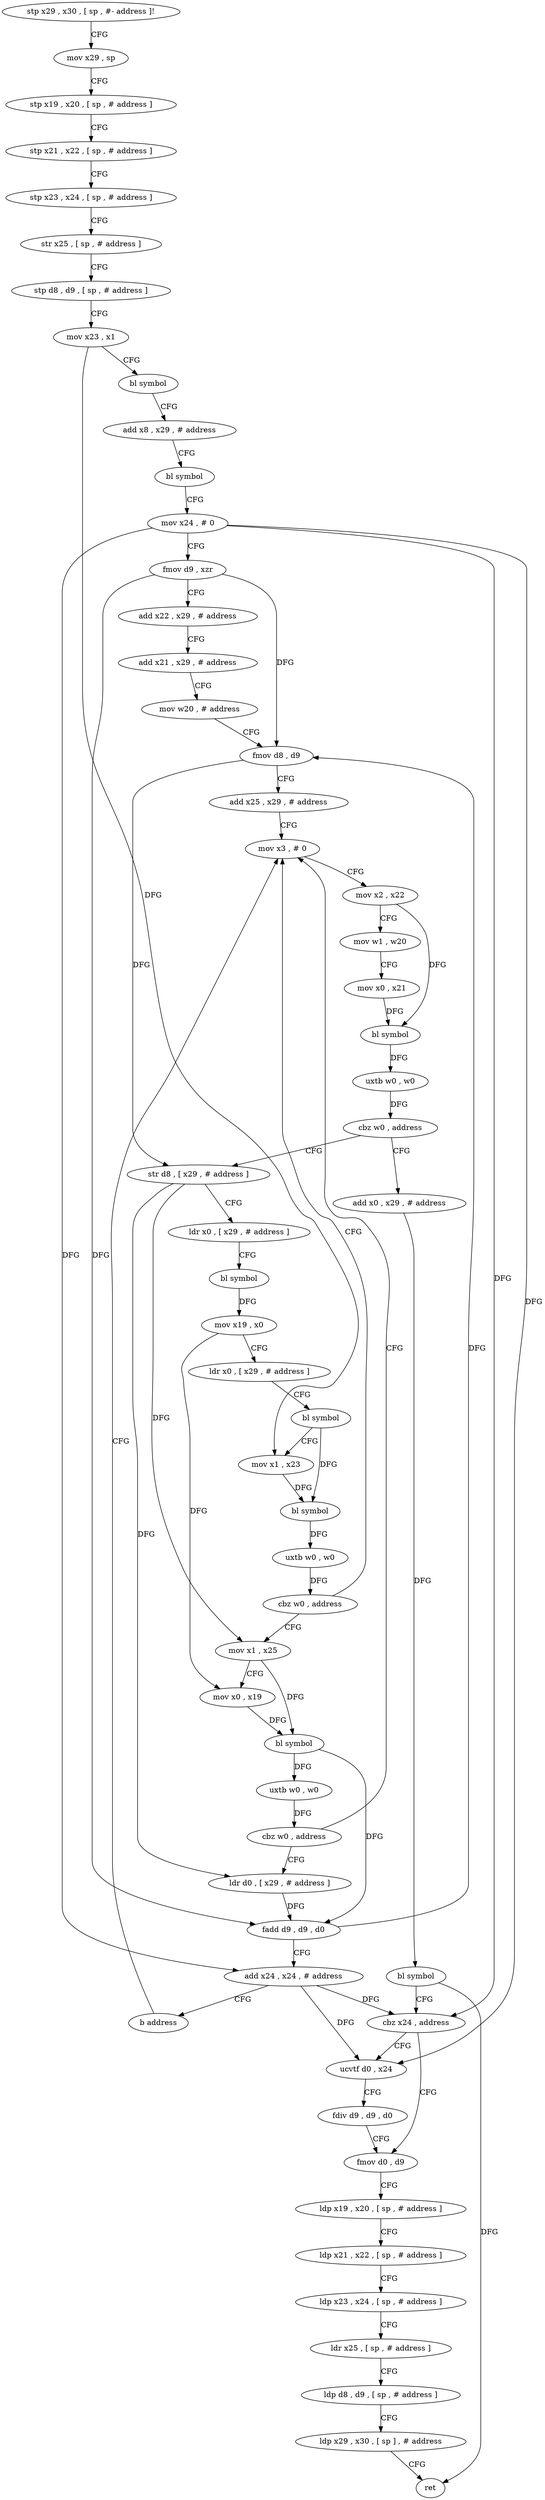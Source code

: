 digraph "func" {
"150664" [label = "stp x29 , x30 , [ sp , #- address ]!" ]
"150668" [label = "mov x29 , sp" ]
"150672" [label = "stp x19 , x20 , [ sp , # address ]" ]
"150676" [label = "stp x21 , x22 , [ sp , # address ]" ]
"150680" [label = "stp x23 , x24 , [ sp , # address ]" ]
"150684" [label = "str x25 , [ sp , # address ]" ]
"150688" [label = "stp d8 , d9 , [ sp , # address ]" ]
"150692" [label = "mov x23 , x1" ]
"150696" [label = "bl symbol" ]
"150700" [label = "add x8 , x29 , # address" ]
"150704" [label = "bl symbol" ]
"150708" [label = "mov x24 , # 0" ]
"150712" [label = "fmov d9 , xzr" ]
"150716" [label = "add x22 , x29 , # address" ]
"150720" [label = "add x21 , x29 , # address" ]
"150724" [label = "mov w20 , # address" ]
"150728" [label = "fmov d8 , d9" ]
"150732" [label = "add x25 , x29 , # address" ]
"150736" [label = "mov x3 , # 0" ]
"150840" [label = "add x0 , x29 , # address" ]
"150844" [label = "bl symbol" ]
"150848" [label = "cbz x24 , address" ]
"150860" [label = "fmov d0 , d9" ]
"150852" [label = "ucvtf d0 , x24" ]
"150764" [label = "str d8 , [ x29 , # address ]" ]
"150768" [label = "ldr x0 , [ x29 , # address ]" ]
"150772" [label = "bl symbol" ]
"150776" [label = "mov x19 , x0" ]
"150780" [label = "ldr x0 , [ x29 , # address ]" ]
"150784" [label = "bl symbol" ]
"150788" [label = "mov x1 , x23" ]
"150792" [label = "bl symbol" ]
"150796" [label = "uxtb w0 , w0" ]
"150800" [label = "cbz w0 , address" ]
"150804" [label = "mov x1 , x25" ]
"150864" [label = "ldp x19 , x20 , [ sp , # address ]" ]
"150868" [label = "ldp x21 , x22 , [ sp , # address ]" ]
"150872" [label = "ldp x23 , x24 , [ sp , # address ]" ]
"150876" [label = "ldr x25 , [ sp , # address ]" ]
"150880" [label = "ldp d8 , d9 , [ sp , # address ]" ]
"150884" [label = "ldp x29 , x30 , [ sp ] , # address" ]
"150888" [label = "ret" ]
"150856" [label = "fdiv d9 , d9 , d0" ]
"150740" [label = "mov x2 , x22" ]
"150744" [label = "mov w1 , w20" ]
"150748" [label = "mov x0 , x21" ]
"150752" [label = "bl symbol" ]
"150756" [label = "uxtb w0 , w0" ]
"150760" [label = "cbz w0 , address" ]
"150808" [label = "mov x0 , x19" ]
"150812" [label = "bl symbol" ]
"150816" [label = "uxtb w0 , w0" ]
"150820" [label = "cbz w0 , address" ]
"150824" [label = "ldr d0 , [ x29 , # address ]" ]
"150828" [label = "fadd d9 , d9 , d0" ]
"150832" [label = "add x24 , x24 , # address" ]
"150836" [label = "b address" ]
"150664" -> "150668" [ label = "CFG" ]
"150668" -> "150672" [ label = "CFG" ]
"150672" -> "150676" [ label = "CFG" ]
"150676" -> "150680" [ label = "CFG" ]
"150680" -> "150684" [ label = "CFG" ]
"150684" -> "150688" [ label = "CFG" ]
"150688" -> "150692" [ label = "CFG" ]
"150692" -> "150696" [ label = "CFG" ]
"150692" -> "150788" [ label = "DFG" ]
"150696" -> "150700" [ label = "CFG" ]
"150700" -> "150704" [ label = "CFG" ]
"150704" -> "150708" [ label = "CFG" ]
"150708" -> "150712" [ label = "CFG" ]
"150708" -> "150848" [ label = "DFG" ]
"150708" -> "150852" [ label = "DFG" ]
"150708" -> "150832" [ label = "DFG" ]
"150712" -> "150716" [ label = "CFG" ]
"150712" -> "150728" [ label = "DFG" ]
"150712" -> "150828" [ label = "DFG" ]
"150716" -> "150720" [ label = "CFG" ]
"150720" -> "150724" [ label = "CFG" ]
"150724" -> "150728" [ label = "CFG" ]
"150728" -> "150732" [ label = "CFG" ]
"150728" -> "150764" [ label = "DFG" ]
"150732" -> "150736" [ label = "CFG" ]
"150736" -> "150740" [ label = "CFG" ]
"150840" -> "150844" [ label = "DFG" ]
"150844" -> "150848" [ label = "CFG" ]
"150844" -> "150888" [ label = "DFG" ]
"150848" -> "150860" [ label = "CFG" ]
"150848" -> "150852" [ label = "CFG" ]
"150860" -> "150864" [ label = "CFG" ]
"150852" -> "150856" [ label = "CFG" ]
"150764" -> "150768" [ label = "CFG" ]
"150764" -> "150824" [ label = "DFG" ]
"150764" -> "150804" [ label = "DFG" ]
"150768" -> "150772" [ label = "CFG" ]
"150772" -> "150776" [ label = "DFG" ]
"150776" -> "150780" [ label = "CFG" ]
"150776" -> "150808" [ label = "DFG" ]
"150780" -> "150784" [ label = "CFG" ]
"150784" -> "150788" [ label = "CFG" ]
"150784" -> "150792" [ label = "DFG" ]
"150788" -> "150792" [ label = "DFG" ]
"150792" -> "150796" [ label = "DFG" ]
"150796" -> "150800" [ label = "DFG" ]
"150800" -> "150736" [ label = "CFG" ]
"150800" -> "150804" [ label = "CFG" ]
"150804" -> "150808" [ label = "CFG" ]
"150804" -> "150812" [ label = "DFG" ]
"150864" -> "150868" [ label = "CFG" ]
"150868" -> "150872" [ label = "CFG" ]
"150872" -> "150876" [ label = "CFG" ]
"150876" -> "150880" [ label = "CFG" ]
"150880" -> "150884" [ label = "CFG" ]
"150884" -> "150888" [ label = "CFG" ]
"150856" -> "150860" [ label = "CFG" ]
"150740" -> "150744" [ label = "CFG" ]
"150740" -> "150752" [ label = "DFG" ]
"150744" -> "150748" [ label = "CFG" ]
"150748" -> "150752" [ label = "DFG" ]
"150752" -> "150756" [ label = "DFG" ]
"150756" -> "150760" [ label = "DFG" ]
"150760" -> "150840" [ label = "CFG" ]
"150760" -> "150764" [ label = "CFG" ]
"150808" -> "150812" [ label = "DFG" ]
"150812" -> "150816" [ label = "DFG" ]
"150812" -> "150828" [ label = "DFG" ]
"150816" -> "150820" [ label = "DFG" ]
"150820" -> "150736" [ label = "CFG" ]
"150820" -> "150824" [ label = "CFG" ]
"150824" -> "150828" [ label = "DFG" ]
"150828" -> "150832" [ label = "CFG" ]
"150828" -> "150728" [ label = "DFG" ]
"150832" -> "150836" [ label = "CFG" ]
"150832" -> "150848" [ label = "DFG" ]
"150832" -> "150852" [ label = "DFG" ]
"150836" -> "150736" [ label = "CFG" ]
}
